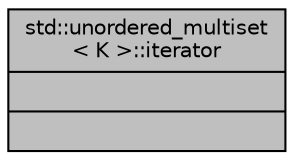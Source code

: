 digraph "std::unordered_multiset&lt; K &gt;::iterator"
{
  edge [fontname="Helvetica",fontsize="10",labelfontname="Helvetica",labelfontsize="10"];
  node [fontname="Helvetica",fontsize="10",shape=record];
  Node633 [label="{std::unordered_multiset\l\< K \>::iterator\n||}",height=0.2,width=0.4,color="black", fillcolor="grey75", style="filled", fontcolor="black"];
}
